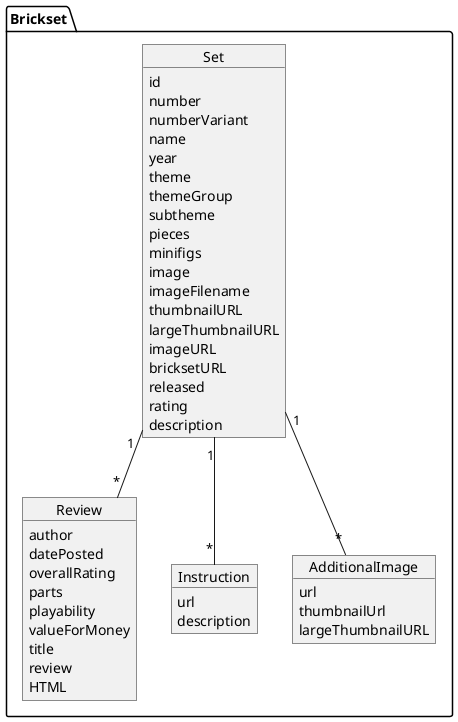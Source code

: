 @startuml
skinparam monochrome true

package Brickset {
    object Set {
        id
        number
        numberVariant
        name
        year
        theme
        themeGroup
        subtheme
        pieces
        minifigs
        image
        imageFilename
        thumbnailURL
        largeThumbnailURL
        imageURL
        bricksetURL
        released
        rating
        description  
    }

    object Review {
        author
        datePosted
        overallRating
        parts
        playability
        valueForMoney
        title
        review
        HTML
    }

    object Instruction {
        url
        description
    }

    object AdditionalImage {
        url 
        thumbnailUrl
        largeThumbnailURL
    }

    Set "1" -- "*" Instruction
    Set "1" -- "*" Review
    Set "1" -- "*" AdditionalImage
}

@enduml
